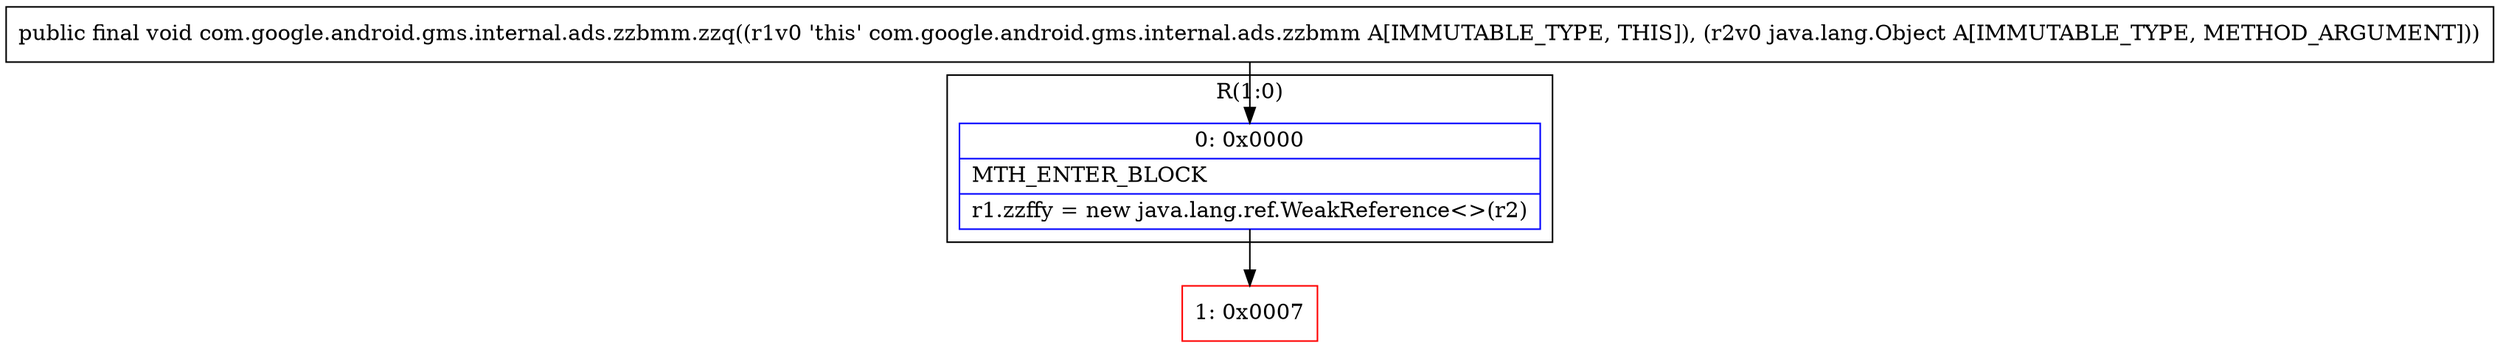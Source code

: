 digraph "CFG forcom.google.android.gms.internal.ads.zzbmm.zzq(Ljava\/lang\/Object;)V" {
subgraph cluster_Region_155150664 {
label = "R(1:0)";
node [shape=record,color=blue];
Node_0 [shape=record,label="{0\:\ 0x0000|MTH_ENTER_BLOCK\l|r1.zzffy = new java.lang.ref.WeakReference\<\>(r2)\l}"];
}
Node_1 [shape=record,color=red,label="{1\:\ 0x0007}"];
MethodNode[shape=record,label="{public final void com.google.android.gms.internal.ads.zzbmm.zzq((r1v0 'this' com.google.android.gms.internal.ads.zzbmm A[IMMUTABLE_TYPE, THIS]), (r2v0 java.lang.Object A[IMMUTABLE_TYPE, METHOD_ARGUMENT])) }"];
MethodNode -> Node_0;
Node_0 -> Node_1;
}

